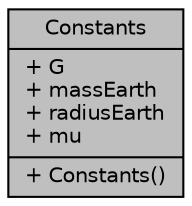 digraph "Constants"
{
 // INTERACTIVE_SVG=YES
  edge [fontname="Helvetica",fontsize="10",labelfontname="Helvetica",labelfontsize="10"];
  node [fontname="Helvetica",fontsize="10",shape=record];
  Node1 [label="{Constants\n|+ G\l+ massEarth\l+ radiusEarth\l+ mu\l|+ Constants()\l}",height=0.2,width=0.4,color="black", fillcolor="grey75", style="filled", fontcolor="black"];
}
